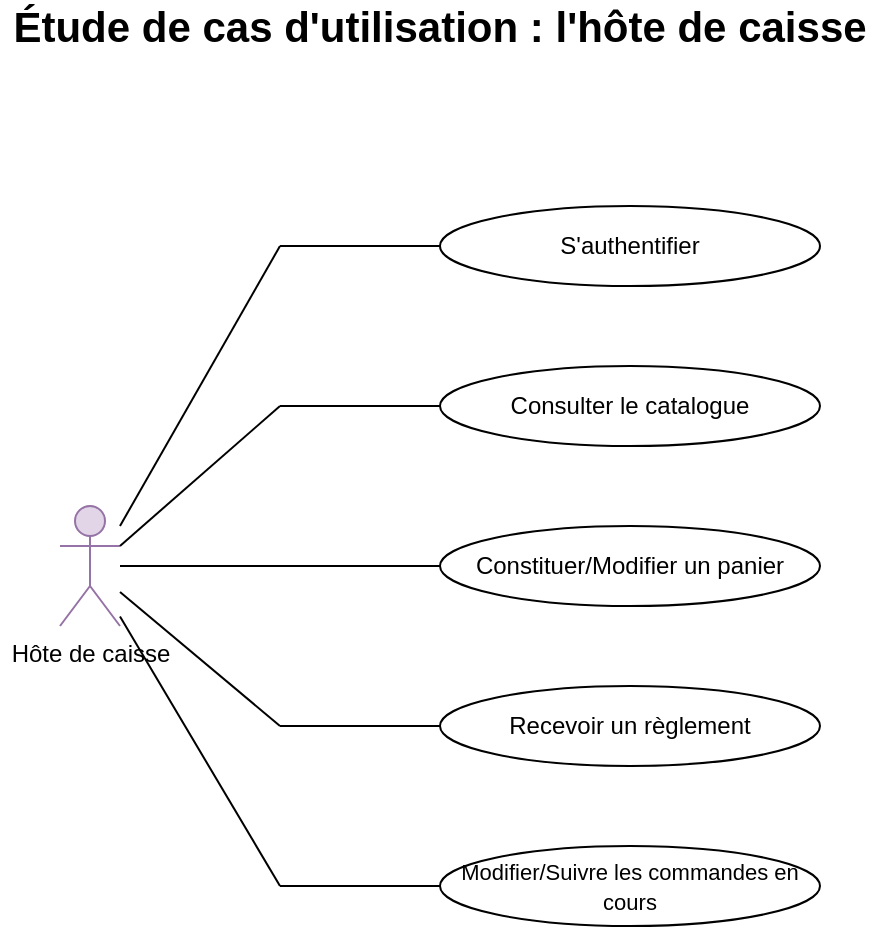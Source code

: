 <mxfile version="13.0.3" type="github">
  <diagram id="ceZ9f2kLIBMmKW1hbyQC" name="Page-1">
    <mxGraphModel dx="946" dy="521" grid="1" gridSize="10" guides="1" tooltips="1" connect="1" arrows="1" fold="1" page="1" pageScale="1" pageWidth="827" pageHeight="1169" math="0" shadow="0">
      <root>
        <mxCell id="0" />
        <mxCell id="1" parent="0" />
        <mxCell id="Xy7lXYXVQ5Ji8QcNzvNE-1" value="Hôte de caisse" style="shape=umlActor;verticalLabelPosition=bottom;labelBackgroundColor=#ffffff;verticalAlign=top;html=1;outlineConnect=0;fillColor=#e1d5e7;strokeColor=#9673a6;" parent="1" vertex="1">
          <mxGeometry x="50" y="290" width="30" height="60" as="geometry" />
        </mxCell>
        <mxCell id="Xy7lXYXVQ5Ji8QcNzvNE-2" value="S&#39;authentifier" style="ellipse;whiteSpace=wrap;html=1;" parent="1" vertex="1">
          <mxGeometry x="240" y="140" width="190" height="40" as="geometry" />
        </mxCell>
        <mxCell id="Xy7lXYXVQ5Ji8QcNzvNE-4" value="Constituer/Modifier un panier" style="ellipse;whiteSpace=wrap;html=1;" parent="1" vertex="1">
          <mxGeometry x="240" y="300" width="190" height="40" as="geometry" />
        </mxCell>
        <mxCell id="Xy7lXYXVQ5Ji8QcNzvNE-6" value="Consulter le catalogue" style="ellipse;whiteSpace=wrap;html=1;" parent="1" vertex="1">
          <mxGeometry x="240" y="220" width="190" height="40" as="geometry" />
        </mxCell>
        <mxCell id="Xy7lXYXVQ5Ji8QcNzvNE-7" value="Recevoir un règlement" style="ellipse;whiteSpace=wrap;html=1;" parent="1" vertex="1">
          <mxGeometry x="240" y="380" width="190" height="40" as="geometry" />
        </mxCell>
        <mxCell id="Xy7lXYXVQ5Ji8QcNzvNE-8" value="&lt;font style=&quot;font-size: 11px&quot;&gt;Modifier/Suivre les commandes en cours&lt;/font&gt;" style="ellipse;whiteSpace=wrap;html=1;" parent="1" vertex="1">
          <mxGeometry x="240" y="460" width="190" height="40" as="geometry" />
        </mxCell>
        <mxCell id="Xy7lXYXVQ5Ji8QcNzvNE-9" value="" style="endArrow=none;html=1;entryX=0;entryY=0.5;entryDx=0;entryDy=0;" parent="1" target="Xy7lXYXVQ5Ji8QcNzvNE-2" edge="1">
          <mxGeometry width="50" height="50" relative="1" as="geometry">
            <mxPoint x="160" y="160" as="sourcePoint" />
            <mxPoint x="440" y="290" as="targetPoint" />
          </mxGeometry>
        </mxCell>
        <mxCell id="Xy7lXYXVQ5Ji8QcNzvNE-10" value="" style="endArrow=none;html=1;entryX=0;entryY=0.5;entryDx=0;entryDy=0;" parent="1" target="Xy7lXYXVQ5Ji8QcNzvNE-6" edge="1">
          <mxGeometry width="50" height="50" relative="1" as="geometry">
            <mxPoint x="160" y="240" as="sourcePoint" />
            <mxPoint x="440" y="290" as="targetPoint" />
          </mxGeometry>
        </mxCell>
        <mxCell id="Xy7lXYXVQ5Ji8QcNzvNE-11" value="" style="endArrow=none;html=1;exitX=0;exitY=0.5;exitDx=0;exitDy=0;" parent="1" source="Xy7lXYXVQ5Ji8QcNzvNE-4" edge="1">
          <mxGeometry width="50" height="50" relative="1" as="geometry">
            <mxPoint x="390" y="340" as="sourcePoint" />
            <mxPoint x="160" y="320" as="targetPoint" />
          </mxGeometry>
        </mxCell>
        <mxCell id="Xy7lXYXVQ5Ji8QcNzvNE-12" value="" style="endArrow=none;html=1;entryX=0;entryY=0.5;entryDx=0;entryDy=0;" parent="1" target="Xy7lXYXVQ5Ji8QcNzvNE-7" edge="1">
          <mxGeometry width="50" height="50" relative="1" as="geometry">
            <mxPoint x="160" y="400" as="sourcePoint" />
            <mxPoint x="440" y="290" as="targetPoint" />
          </mxGeometry>
        </mxCell>
        <mxCell id="Xy7lXYXVQ5Ji8QcNzvNE-13" value="" style="endArrow=none;html=1;exitX=0;exitY=0.5;exitDx=0;exitDy=0;" parent="1" source="Xy7lXYXVQ5Ji8QcNzvNE-8" edge="1">
          <mxGeometry width="50" height="50" relative="1" as="geometry">
            <mxPoint x="390" y="340" as="sourcePoint" />
            <mxPoint x="160" y="480" as="targetPoint" />
          </mxGeometry>
        </mxCell>
        <mxCell id="Xy7lXYXVQ5Ji8QcNzvNE-14" value="" style="endArrow=none;html=1;" parent="1" edge="1">
          <mxGeometry width="50" height="50" relative="1" as="geometry">
            <mxPoint x="160" y="160" as="sourcePoint" />
            <mxPoint x="80" y="300" as="targetPoint" />
          </mxGeometry>
        </mxCell>
        <mxCell id="Xy7lXYXVQ5Ji8QcNzvNE-15" value="" style="endArrow=none;html=1;exitX=1;exitY=0.333;exitDx=0;exitDy=0;exitPerimeter=0;" parent="1" source="Xy7lXYXVQ5Ji8QcNzvNE-1" edge="1">
          <mxGeometry width="50" height="50" relative="1" as="geometry">
            <mxPoint x="390" y="340" as="sourcePoint" />
            <mxPoint x="160" y="240" as="targetPoint" />
          </mxGeometry>
        </mxCell>
        <mxCell id="Xy7lXYXVQ5Ji8QcNzvNE-16" value="" style="endArrow=none;html=1;" parent="1" target="Xy7lXYXVQ5Ji8QcNzvNE-1" edge="1">
          <mxGeometry width="50" height="50" relative="1" as="geometry">
            <mxPoint x="170" y="320" as="sourcePoint" />
            <mxPoint x="440" y="290" as="targetPoint" />
          </mxGeometry>
        </mxCell>
        <mxCell id="Xy7lXYXVQ5Ji8QcNzvNE-17" value="" style="endArrow=none;html=1;" parent="1" edge="1">
          <mxGeometry width="50" height="50" relative="1" as="geometry">
            <mxPoint x="80" y="333" as="sourcePoint" />
            <mxPoint x="160" y="400" as="targetPoint" />
          </mxGeometry>
        </mxCell>
        <mxCell id="Xy7lXYXVQ5Ji8QcNzvNE-18" value="" style="endArrow=none;html=1;" parent="1" source="Xy7lXYXVQ5Ji8QcNzvNE-1" edge="1">
          <mxGeometry width="50" height="50" relative="1" as="geometry">
            <mxPoint x="390" y="340" as="sourcePoint" />
            <mxPoint x="160" y="480" as="targetPoint" />
          </mxGeometry>
        </mxCell>
        <mxCell id="Xy7lXYXVQ5Ji8QcNzvNE-19" value="&lt;font size=&quot;1&quot;&gt;&lt;b style=&quot;font-size: 21px&quot;&gt;Étude de cas d&#39;utilisation : l&#39;hôte de caisse&lt;/b&gt;&lt;/font&gt;" style="text;html=1;strokeColor=none;fillColor=none;align=center;verticalAlign=middle;whiteSpace=wrap;rounded=0;" parent="1" vertex="1">
          <mxGeometry x="20" y="40" width="440" height="20" as="geometry" />
        </mxCell>
      </root>
    </mxGraphModel>
  </diagram>
</mxfile>
